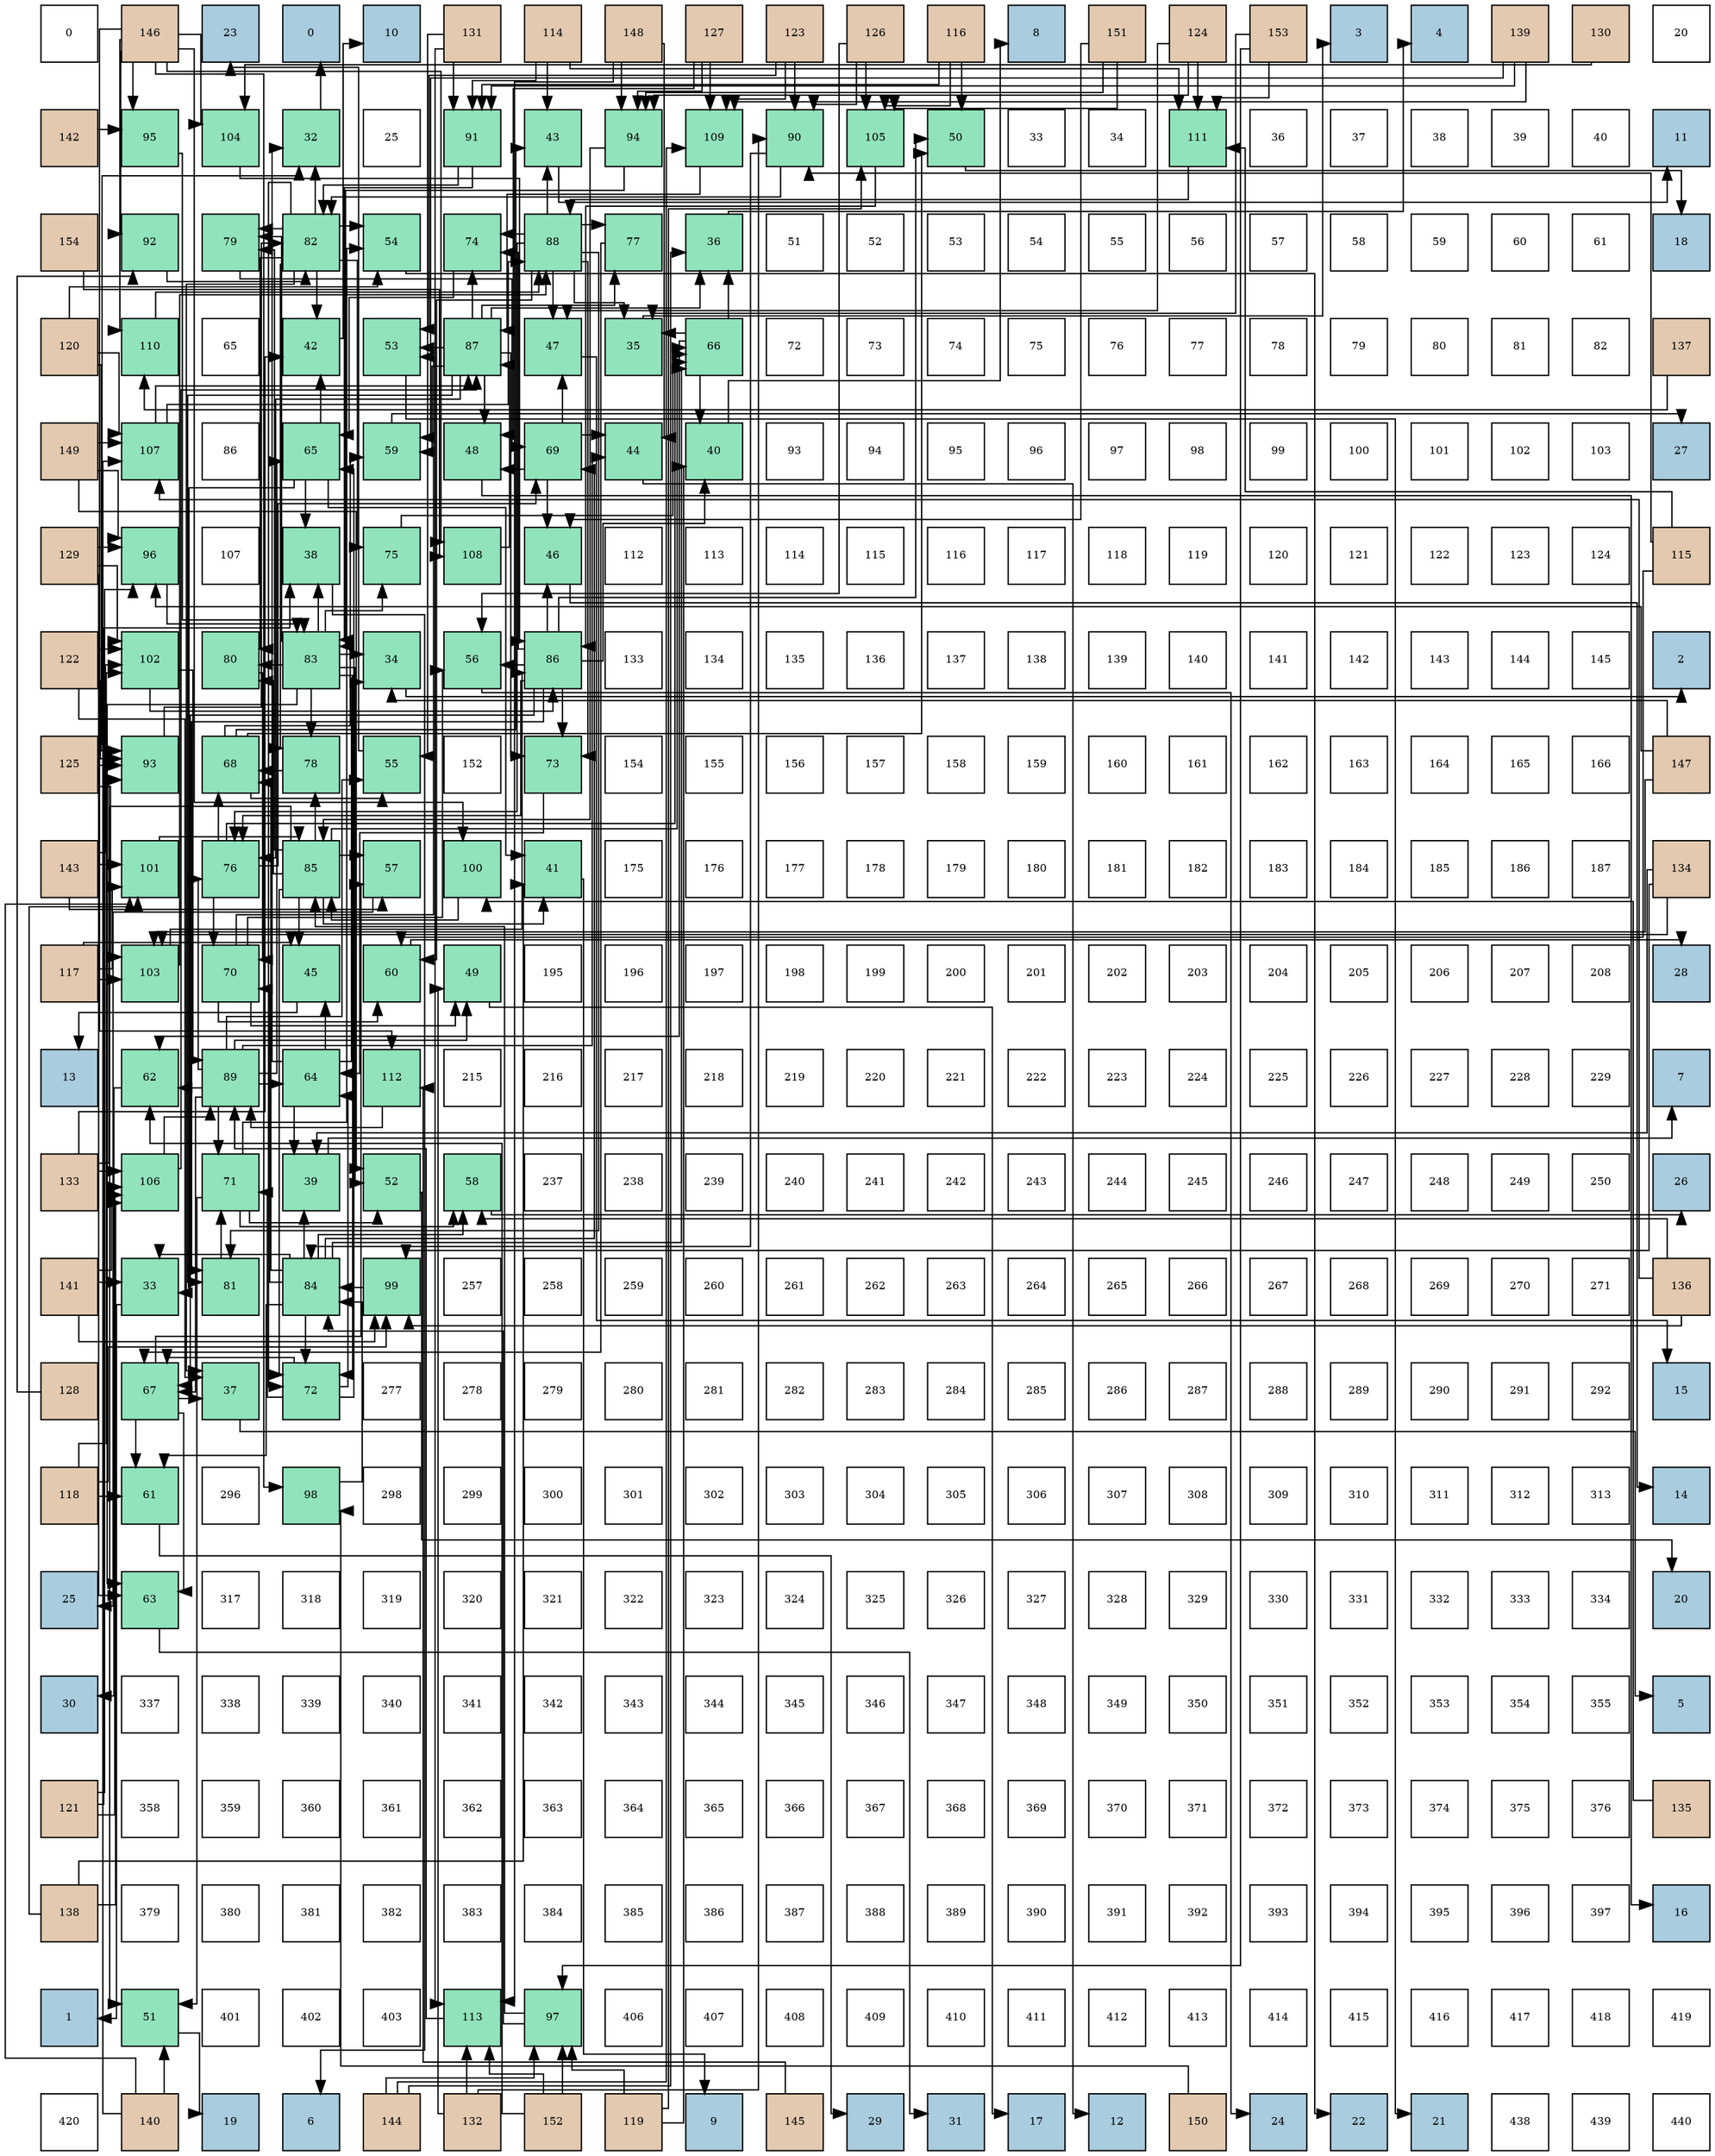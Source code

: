 digraph layout{
 rankdir=TB;
 splines=ortho;
 node [style=filled shape=square fixedsize=true width=0.6];
0[label="0", fontsize=8, fillcolor="#ffffff"];
1[label="146", fontsize=8, fillcolor="#e3c9af"];
2[label="23", fontsize=8, fillcolor="#a9ccde"];
3[label="0", fontsize=8, fillcolor="#a9ccde"];
4[label="10", fontsize=8, fillcolor="#a9ccde"];
5[label="131", fontsize=8, fillcolor="#e3c9af"];
6[label="114", fontsize=8, fillcolor="#e3c9af"];
7[label="148", fontsize=8, fillcolor="#e3c9af"];
8[label="127", fontsize=8, fillcolor="#e3c9af"];
9[label="123", fontsize=8, fillcolor="#e3c9af"];
10[label="126", fontsize=8, fillcolor="#e3c9af"];
11[label="116", fontsize=8, fillcolor="#e3c9af"];
12[label="8", fontsize=8, fillcolor="#a9ccde"];
13[label="151", fontsize=8, fillcolor="#e3c9af"];
14[label="124", fontsize=8, fillcolor="#e3c9af"];
15[label="153", fontsize=8, fillcolor="#e3c9af"];
16[label="3", fontsize=8, fillcolor="#a9ccde"];
17[label="4", fontsize=8, fillcolor="#a9ccde"];
18[label="139", fontsize=8, fillcolor="#e3c9af"];
19[label="130", fontsize=8, fillcolor="#e3c9af"];
20[label="20", fontsize=8, fillcolor="#ffffff"];
21[label="142", fontsize=8, fillcolor="#e3c9af"];
22[label="95", fontsize=8, fillcolor="#91e3bb"];
23[label="104", fontsize=8, fillcolor="#91e3bb"];
24[label="32", fontsize=8, fillcolor="#91e3bb"];
25[label="25", fontsize=8, fillcolor="#ffffff"];
26[label="91", fontsize=8, fillcolor="#91e3bb"];
27[label="43", fontsize=8, fillcolor="#91e3bb"];
28[label="94", fontsize=8, fillcolor="#91e3bb"];
29[label="109", fontsize=8, fillcolor="#91e3bb"];
30[label="90", fontsize=8, fillcolor="#91e3bb"];
31[label="105", fontsize=8, fillcolor="#91e3bb"];
32[label="50", fontsize=8, fillcolor="#91e3bb"];
33[label="33", fontsize=8, fillcolor="#ffffff"];
34[label="34", fontsize=8, fillcolor="#ffffff"];
35[label="111", fontsize=8, fillcolor="#91e3bb"];
36[label="36", fontsize=8, fillcolor="#ffffff"];
37[label="37", fontsize=8, fillcolor="#ffffff"];
38[label="38", fontsize=8, fillcolor="#ffffff"];
39[label="39", fontsize=8, fillcolor="#ffffff"];
40[label="40", fontsize=8, fillcolor="#ffffff"];
41[label="11", fontsize=8, fillcolor="#a9ccde"];
42[label="154", fontsize=8, fillcolor="#e3c9af"];
43[label="92", fontsize=8, fillcolor="#91e3bb"];
44[label="79", fontsize=8, fillcolor="#91e3bb"];
45[label="82", fontsize=8, fillcolor="#91e3bb"];
46[label="54", fontsize=8, fillcolor="#91e3bb"];
47[label="74", fontsize=8, fillcolor="#91e3bb"];
48[label="88", fontsize=8, fillcolor="#91e3bb"];
49[label="77", fontsize=8, fillcolor="#91e3bb"];
50[label="36", fontsize=8, fillcolor="#91e3bb"];
51[label="51", fontsize=8, fillcolor="#ffffff"];
52[label="52", fontsize=8, fillcolor="#ffffff"];
53[label="53", fontsize=8, fillcolor="#ffffff"];
54[label="54", fontsize=8, fillcolor="#ffffff"];
55[label="55", fontsize=8, fillcolor="#ffffff"];
56[label="56", fontsize=8, fillcolor="#ffffff"];
57[label="57", fontsize=8, fillcolor="#ffffff"];
58[label="58", fontsize=8, fillcolor="#ffffff"];
59[label="59", fontsize=8, fillcolor="#ffffff"];
60[label="60", fontsize=8, fillcolor="#ffffff"];
61[label="61", fontsize=8, fillcolor="#ffffff"];
62[label="18", fontsize=8, fillcolor="#a9ccde"];
63[label="120", fontsize=8, fillcolor="#e3c9af"];
64[label="110", fontsize=8, fillcolor="#91e3bb"];
65[label="65", fontsize=8, fillcolor="#ffffff"];
66[label="42", fontsize=8, fillcolor="#91e3bb"];
67[label="53", fontsize=8, fillcolor="#91e3bb"];
68[label="87", fontsize=8, fillcolor="#91e3bb"];
69[label="47", fontsize=8, fillcolor="#91e3bb"];
70[label="35", fontsize=8, fillcolor="#91e3bb"];
71[label="66", fontsize=8, fillcolor="#91e3bb"];
72[label="72", fontsize=8, fillcolor="#ffffff"];
73[label="73", fontsize=8, fillcolor="#ffffff"];
74[label="74", fontsize=8, fillcolor="#ffffff"];
75[label="75", fontsize=8, fillcolor="#ffffff"];
76[label="76", fontsize=8, fillcolor="#ffffff"];
77[label="77", fontsize=8, fillcolor="#ffffff"];
78[label="78", fontsize=8, fillcolor="#ffffff"];
79[label="79", fontsize=8, fillcolor="#ffffff"];
80[label="80", fontsize=8, fillcolor="#ffffff"];
81[label="81", fontsize=8, fillcolor="#ffffff"];
82[label="82", fontsize=8, fillcolor="#ffffff"];
83[label="137", fontsize=8, fillcolor="#e3c9af"];
84[label="149", fontsize=8, fillcolor="#e3c9af"];
85[label="107", fontsize=8, fillcolor="#91e3bb"];
86[label="86", fontsize=8, fillcolor="#ffffff"];
87[label="65", fontsize=8, fillcolor="#91e3bb"];
88[label="59", fontsize=8, fillcolor="#91e3bb"];
89[label="48", fontsize=8, fillcolor="#91e3bb"];
90[label="69", fontsize=8, fillcolor="#91e3bb"];
91[label="44", fontsize=8, fillcolor="#91e3bb"];
92[label="40", fontsize=8, fillcolor="#91e3bb"];
93[label="93", fontsize=8, fillcolor="#ffffff"];
94[label="94", fontsize=8, fillcolor="#ffffff"];
95[label="95", fontsize=8, fillcolor="#ffffff"];
96[label="96", fontsize=8, fillcolor="#ffffff"];
97[label="97", fontsize=8, fillcolor="#ffffff"];
98[label="98", fontsize=8, fillcolor="#ffffff"];
99[label="99", fontsize=8, fillcolor="#ffffff"];
100[label="100", fontsize=8, fillcolor="#ffffff"];
101[label="101", fontsize=8, fillcolor="#ffffff"];
102[label="102", fontsize=8, fillcolor="#ffffff"];
103[label="103", fontsize=8, fillcolor="#ffffff"];
104[label="27", fontsize=8, fillcolor="#a9ccde"];
105[label="129", fontsize=8, fillcolor="#e3c9af"];
106[label="96", fontsize=8, fillcolor="#91e3bb"];
107[label="107", fontsize=8, fillcolor="#ffffff"];
108[label="38", fontsize=8, fillcolor="#91e3bb"];
109[label="75", fontsize=8, fillcolor="#91e3bb"];
110[label="108", fontsize=8, fillcolor="#91e3bb"];
111[label="46", fontsize=8, fillcolor="#91e3bb"];
112[label="112", fontsize=8, fillcolor="#ffffff"];
113[label="113", fontsize=8, fillcolor="#ffffff"];
114[label="114", fontsize=8, fillcolor="#ffffff"];
115[label="115", fontsize=8, fillcolor="#ffffff"];
116[label="116", fontsize=8, fillcolor="#ffffff"];
117[label="117", fontsize=8, fillcolor="#ffffff"];
118[label="118", fontsize=8, fillcolor="#ffffff"];
119[label="119", fontsize=8, fillcolor="#ffffff"];
120[label="120", fontsize=8, fillcolor="#ffffff"];
121[label="121", fontsize=8, fillcolor="#ffffff"];
122[label="122", fontsize=8, fillcolor="#ffffff"];
123[label="123", fontsize=8, fillcolor="#ffffff"];
124[label="124", fontsize=8, fillcolor="#ffffff"];
125[label="115", fontsize=8, fillcolor="#e3c9af"];
126[label="122", fontsize=8, fillcolor="#e3c9af"];
127[label="102", fontsize=8, fillcolor="#91e3bb"];
128[label="80", fontsize=8, fillcolor="#91e3bb"];
129[label="83", fontsize=8, fillcolor="#91e3bb"];
130[label="34", fontsize=8, fillcolor="#91e3bb"];
131[label="56", fontsize=8, fillcolor="#91e3bb"];
132[label="86", fontsize=8, fillcolor="#91e3bb"];
133[label="133", fontsize=8, fillcolor="#ffffff"];
134[label="134", fontsize=8, fillcolor="#ffffff"];
135[label="135", fontsize=8, fillcolor="#ffffff"];
136[label="136", fontsize=8, fillcolor="#ffffff"];
137[label="137", fontsize=8, fillcolor="#ffffff"];
138[label="138", fontsize=8, fillcolor="#ffffff"];
139[label="139", fontsize=8, fillcolor="#ffffff"];
140[label="140", fontsize=8, fillcolor="#ffffff"];
141[label="141", fontsize=8, fillcolor="#ffffff"];
142[label="142", fontsize=8, fillcolor="#ffffff"];
143[label="143", fontsize=8, fillcolor="#ffffff"];
144[label="144", fontsize=8, fillcolor="#ffffff"];
145[label="145", fontsize=8, fillcolor="#ffffff"];
146[label="2", fontsize=8, fillcolor="#a9ccde"];
147[label="125", fontsize=8, fillcolor="#e3c9af"];
148[label="93", fontsize=8, fillcolor="#91e3bb"];
149[label="68", fontsize=8, fillcolor="#91e3bb"];
150[label="78", fontsize=8, fillcolor="#91e3bb"];
151[label="55", fontsize=8, fillcolor="#91e3bb"];
152[label="152", fontsize=8, fillcolor="#ffffff"];
153[label="73", fontsize=8, fillcolor="#91e3bb"];
154[label="154", fontsize=8, fillcolor="#ffffff"];
155[label="155", fontsize=8, fillcolor="#ffffff"];
156[label="156", fontsize=8, fillcolor="#ffffff"];
157[label="157", fontsize=8, fillcolor="#ffffff"];
158[label="158", fontsize=8, fillcolor="#ffffff"];
159[label="159", fontsize=8, fillcolor="#ffffff"];
160[label="160", fontsize=8, fillcolor="#ffffff"];
161[label="161", fontsize=8, fillcolor="#ffffff"];
162[label="162", fontsize=8, fillcolor="#ffffff"];
163[label="163", fontsize=8, fillcolor="#ffffff"];
164[label="164", fontsize=8, fillcolor="#ffffff"];
165[label="165", fontsize=8, fillcolor="#ffffff"];
166[label="166", fontsize=8, fillcolor="#ffffff"];
167[label="147", fontsize=8, fillcolor="#e3c9af"];
168[label="143", fontsize=8, fillcolor="#e3c9af"];
169[label="101", fontsize=8, fillcolor="#91e3bb"];
170[label="76", fontsize=8, fillcolor="#91e3bb"];
171[label="85", fontsize=8, fillcolor="#91e3bb"];
172[label="57", fontsize=8, fillcolor="#91e3bb"];
173[label="100", fontsize=8, fillcolor="#91e3bb"];
174[label="41", fontsize=8, fillcolor="#91e3bb"];
175[label="175", fontsize=8, fillcolor="#ffffff"];
176[label="176", fontsize=8, fillcolor="#ffffff"];
177[label="177", fontsize=8, fillcolor="#ffffff"];
178[label="178", fontsize=8, fillcolor="#ffffff"];
179[label="179", fontsize=8, fillcolor="#ffffff"];
180[label="180", fontsize=8, fillcolor="#ffffff"];
181[label="181", fontsize=8, fillcolor="#ffffff"];
182[label="182", fontsize=8, fillcolor="#ffffff"];
183[label="183", fontsize=8, fillcolor="#ffffff"];
184[label="184", fontsize=8, fillcolor="#ffffff"];
185[label="185", fontsize=8, fillcolor="#ffffff"];
186[label="186", fontsize=8, fillcolor="#ffffff"];
187[label="187", fontsize=8, fillcolor="#ffffff"];
188[label="134", fontsize=8, fillcolor="#e3c9af"];
189[label="117", fontsize=8, fillcolor="#e3c9af"];
190[label="103", fontsize=8, fillcolor="#91e3bb"];
191[label="70", fontsize=8, fillcolor="#91e3bb"];
192[label="45", fontsize=8, fillcolor="#91e3bb"];
193[label="60", fontsize=8, fillcolor="#91e3bb"];
194[label="49", fontsize=8, fillcolor="#91e3bb"];
195[label="195", fontsize=8, fillcolor="#ffffff"];
196[label="196", fontsize=8, fillcolor="#ffffff"];
197[label="197", fontsize=8, fillcolor="#ffffff"];
198[label="198", fontsize=8, fillcolor="#ffffff"];
199[label="199", fontsize=8, fillcolor="#ffffff"];
200[label="200", fontsize=8, fillcolor="#ffffff"];
201[label="201", fontsize=8, fillcolor="#ffffff"];
202[label="202", fontsize=8, fillcolor="#ffffff"];
203[label="203", fontsize=8, fillcolor="#ffffff"];
204[label="204", fontsize=8, fillcolor="#ffffff"];
205[label="205", fontsize=8, fillcolor="#ffffff"];
206[label="206", fontsize=8, fillcolor="#ffffff"];
207[label="207", fontsize=8, fillcolor="#ffffff"];
208[label="208", fontsize=8, fillcolor="#ffffff"];
209[label="28", fontsize=8, fillcolor="#a9ccde"];
210[label="13", fontsize=8, fillcolor="#a9ccde"];
211[label="62", fontsize=8, fillcolor="#91e3bb"];
212[label="89", fontsize=8, fillcolor="#91e3bb"];
213[label="64", fontsize=8, fillcolor="#91e3bb"];
214[label="112", fontsize=8, fillcolor="#91e3bb"];
215[label="215", fontsize=8, fillcolor="#ffffff"];
216[label="216", fontsize=8, fillcolor="#ffffff"];
217[label="217", fontsize=8, fillcolor="#ffffff"];
218[label="218", fontsize=8, fillcolor="#ffffff"];
219[label="219", fontsize=8, fillcolor="#ffffff"];
220[label="220", fontsize=8, fillcolor="#ffffff"];
221[label="221", fontsize=8, fillcolor="#ffffff"];
222[label="222", fontsize=8, fillcolor="#ffffff"];
223[label="223", fontsize=8, fillcolor="#ffffff"];
224[label="224", fontsize=8, fillcolor="#ffffff"];
225[label="225", fontsize=8, fillcolor="#ffffff"];
226[label="226", fontsize=8, fillcolor="#ffffff"];
227[label="227", fontsize=8, fillcolor="#ffffff"];
228[label="228", fontsize=8, fillcolor="#ffffff"];
229[label="229", fontsize=8, fillcolor="#ffffff"];
230[label="7", fontsize=8, fillcolor="#a9ccde"];
231[label="133", fontsize=8, fillcolor="#e3c9af"];
232[label="106", fontsize=8, fillcolor="#91e3bb"];
233[label="71", fontsize=8, fillcolor="#91e3bb"];
234[label="39", fontsize=8, fillcolor="#91e3bb"];
235[label="52", fontsize=8, fillcolor="#91e3bb"];
236[label="58", fontsize=8, fillcolor="#91e3bb"];
237[label="237", fontsize=8, fillcolor="#ffffff"];
238[label="238", fontsize=8, fillcolor="#ffffff"];
239[label="239", fontsize=8, fillcolor="#ffffff"];
240[label="240", fontsize=8, fillcolor="#ffffff"];
241[label="241", fontsize=8, fillcolor="#ffffff"];
242[label="242", fontsize=8, fillcolor="#ffffff"];
243[label="243", fontsize=8, fillcolor="#ffffff"];
244[label="244", fontsize=8, fillcolor="#ffffff"];
245[label="245", fontsize=8, fillcolor="#ffffff"];
246[label="246", fontsize=8, fillcolor="#ffffff"];
247[label="247", fontsize=8, fillcolor="#ffffff"];
248[label="248", fontsize=8, fillcolor="#ffffff"];
249[label="249", fontsize=8, fillcolor="#ffffff"];
250[label="250", fontsize=8, fillcolor="#ffffff"];
251[label="26", fontsize=8, fillcolor="#a9ccde"];
252[label="141", fontsize=8, fillcolor="#e3c9af"];
253[label="33", fontsize=8, fillcolor="#91e3bb"];
254[label="81", fontsize=8, fillcolor="#91e3bb"];
255[label="84", fontsize=8, fillcolor="#91e3bb"];
256[label="99", fontsize=8, fillcolor="#91e3bb"];
257[label="257", fontsize=8, fillcolor="#ffffff"];
258[label="258", fontsize=8, fillcolor="#ffffff"];
259[label="259", fontsize=8, fillcolor="#ffffff"];
260[label="260", fontsize=8, fillcolor="#ffffff"];
261[label="261", fontsize=8, fillcolor="#ffffff"];
262[label="262", fontsize=8, fillcolor="#ffffff"];
263[label="263", fontsize=8, fillcolor="#ffffff"];
264[label="264", fontsize=8, fillcolor="#ffffff"];
265[label="265", fontsize=8, fillcolor="#ffffff"];
266[label="266", fontsize=8, fillcolor="#ffffff"];
267[label="267", fontsize=8, fillcolor="#ffffff"];
268[label="268", fontsize=8, fillcolor="#ffffff"];
269[label="269", fontsize=8, fillcolor="#ffffff"];
270[label="270", fontsize=8, fillcolor="#ffffff"];
271[label="271", fontsize=8, fillcolor="#ffffff"];
272[label="136", fontsize=8, fillcolor="#e3c9af"];
273[label="128", fontsize=8, fillcolor="#e3c9af"];
274[label="67", fontsize=8, fillcolor="#91e3bb"];
275[label="37", fontsize=8, fillcolor="#91e3bb"];
276[label="72", fontsize=8, fillcolor="#91e3bb"];
277[label="277", fontsize=8, fillcolor="#ffffff"];
278[label="278", fontsize=8, fillcolor="#ffffff"];
279[label="279", fontsize=8, fillcolor="#ffffff"];
280[label="280", fontsize=8, fillcolor="#ffffff"];
281[label="281", fontsize=8, fillcolor="#ffffff"];
282[label="282", fontsize=8, fillcolor="#ffffff"];
283[label="283", fontsize=8, fillcolor="#ffffff"];
284[label="284", fontsize=8, fillcolor="#ffffff"];
285[label="285", fontsize=8, fillcolor="#ffffff"];
286[label="286", fontsize=8, fillcolor="#ffffff"];
287[label="287", fontsize=8, fillcolor="#ffffff"];
288[label="288", fontsize=8, fillcolor="#ffffff"];
289[label="289", fontsize=8, fillcolor="#ffffff"];
290[label="290", fontsize=8, fillcolor="#ffffff"];
291[label="291", fontsize=8, fillcolor="#ffffff"];
292[label="292", fontsize=8, fillcolor="#ffffff"];
293[label="15", fontsize=8, fillcolor="#a9ccde"];
294[label="118", fontsize=8, fillcolor="#e3c9af"];
295[label="61", fontsize=8, fillcolor="#91e3bb"];
296[label="296", fontsize=8, fillcolor="#ffffff"];
297[label="98", fontsize=8, fillcolor="#91e3bb"];
298[label="298", fontsize=8, fillcolor="#ffffff"];
299[label="299", fontsize=8, fillcolor="#ffffff"];
300[label="300", fontsize=8, fillcolor="#ffffff"];
301[label="301", fontsize=8, fillcolor="#ffffff"];
302[label="302", fontsize=8, fillcolor="#ffffff"];
303[label="303", fontsize=8, fillcolor="#ffffff"];
304[label="304", fontsize=8, fillcolor="#ffffff"];
305[label="305", fontsize=8, fillcolor="#ffffff"];
306[label="306", fontsize=8, fillcolor="#ffffff"];
307[label="307", fontsize=8, fillcolor="#ffffff"];
308[label="308", fontsize=8, fillcolor="#ffffff"];
309[label="309", fontsize=8, fillcolor="#ffffff"];
310[label="310", fontsize=8, fillcolor="#ffffff"];
311[label="311", fontsize=8, fillcolor="#ffffff"];
312[label="312", fontsize=8, fillcolor="#ffffff"];
313[label="313", fontsize=8, fillcolor="#ffffff"];
314[label="14", fontsize=8, fillcolor="#a9ccde"];
315[label="25", fontsize=8, fillcolor="#a9ccde"];
316[label="63", fontsize=8, fillcolor="#91e3bb"];
317[label="317", fontsize=8, fillcolor="#ffffff"];
318[label="318", fontsize=8, fillcolor="#ffffff"];
319[label="319", fontsize=8, fillcolor="#ffffff"];
320[label="320", fontsize=8, fillcolor="#ffffff"];
321[label="321", fontsize=8, fillcolor="#ffffff"];
322[label="322", fontsize=8, fillcolor="#ffffff"];
323[label="323", fontsize=8, fillcolor="#ffffff"];
324[label="324", fontsize=8, fillcolor="#ffffff"];
325[label="325", fontsize=8, fillcolor="#ffffff"];
326[label="326", fontsize=8, fillcolor="#ffffff"];
327[label="327", fontsize=8, fillcolor="#ffffff"];
328[label="328", fontsize=8, fillcolor="#ffffff"];
329[label="329", fontsize=8, fillcolor="#ffffff"];
330[label="330", fontsize=8, fillcolor="#ffffff"];
331[label="331", fontsize=8, fillcolor="#ffffff"];
332[label="332", fontsize=8, fillcolor="#ffffff"];
333[label="333", fontsize=8, fillcolor="#ffffff"];
334[label="334", fontsize=8, fillcolor="#ffffff"];
335[label="20", fontsize=8, fillcolor="#a9ccde"];
336[label="30", fontsize=8, fillcolor="#a9ccde"];
337[label="337", fontsize=8, fillcolor="#ffffff"];
338[label="338", fontsize=8, fillcolor="#ffffff"];
339[label="339", fontsize=8, fillcolor="#ffffff"];
340[label="340", fontsize=8, fillcolor="#ffffff"];
341[label="341", fontsize=8, fillcolor="#ffffff"];
342[label="342", fontsize=8, fillcolor="#ffffff"];
343[label="343", fontsize=8, fillcolor="#ffffff"];
344[label="344", fontsize=8, fillcolor="#ffffff"];
345[label="345", fontsize=8, fillcolor="#ffffff"];
346[label="346", fontsize=8, fillcolor="#ffffff"];
347[label="347", fontsize=8, fillcolor="#ffffff"];
348[label="348", fontsize=8, fillcolor="#ffffff"];
349[label="349", fontsize=8, fillcolor="#ffffff"];
350[label="350", fontsize=8, fillcolor="#ffffff"];
351[label="351", fontsize=8, fillcolor="#ffffff"];
352[label="352", fontsize=8, fillcolor="#ffffff"];
353[label="353", fontsize=8, fillcolor="#ffffff"];
354[label="354", fontsize=8, fillcolor="#ffffff"];
355[label="355", fontsize=8, fillcolor="#ffffff"];
356[label="5", fontsize=8, fillcolor="#a9ccde"];
357[label="121", fontsize=8, fillcolor="#e3c9af"];
358[label="358", fontsize=8, fillcolor="#ffffff"];
359[label="359", fontsize=8, fillcolor="#ffffff"];
360[label="360", fontsize=8, fillcolor="#ffffff"];
361[label="361", fontsize=8, fillcolor="#ffffff"];
362[label="362", fontsize=8, fillcolor="#ffffff"];
363[label="363", fontsize=8, fillcolor="#ffffff"];
364[label="364", fontsize=8, fillcolor="#ffffff"];
365[label="365", fontsize=8, fillcolor="#ffffff"];
366[label="366", fontsize=8, fillcolor="#ffffff"];
367[label="367", fontsize=8, fillcolor="#ffffff"];
368[label="368", fontsize=8, fillcolor="#ffffff"];
369[label="369", fontsize=8, fillcolor="#ffffff"];
370[label="370", fontsize=8, fillcolor="#ffffff"];
371[label="371", fontsize=8, fillcolor="#ffffff"];
372[label="372", fontsize=8, fillcolor="#ffffff"];
373[label="373", fontsize=8, fillcolor="#ffffff"];
374[label="374", fontsize=8, fillcolor="#ffffff"];
375[label="375", fontsize=8, fillcolor="#ffffff"];
376[label="376", fontsize=8, fillcolor="#ffffff"];
377[label="135", fontsize=8, fillcolor="#e3c9af"];
378[label="138", fontsize=8, fillcolor="#e3c9af"];
379[label="379", fontsize=8, fillcolor="#ffffff"];
380[label="380", fontsize=8, fillcolor="#ffffff"];
381[label="381", fontsize=8, fillcolor="#ffffff"];
382[label="382", fontsize=8, fillcolor="#ffffff"];
383[label="383", fontsize=8, fillcolor="#ffffff"];
384[label="384", fontsize=8, fillcolor="#ffffff"];
385[label="385", fontsize=8, fillcolor="#ffffff"];
386[label="386", fontsize=8, fillcolor="#ffffff"];
387[label="387", fontsize=8, fillcolor="#ffffff"];
388[label="388", fontsize=8, fillcolor="#ffffff"];
389[label="389", fontsize=8, fillcolor="#ffffff"];
390[label="390", fontsize=8, fillcolor="#ffffff"];
391[label="391", fontsize=8, fillcolor="#ffffff"];
392[label="392", fontsize=8, fillcolor="#ffffff"];
393[label="393", fontsize=8, fillcolor="#ffffff"];
394[label="394", fontsize=8, fillcolor="#ffffff"];
395[label="395", fontsize=8, fillcolor="#ffffff"];
396[label="396", fontsize=8, fillcolor="#ffffff"];
397[label="397", fontsize=8, fillcolor="#ffffff"];
398[label="16", fontsize=8, fillcolor="#a9ccde"];
399[label="1", fontsize=8, fillcolor="#a9ccde"];
400[label="51", fontsize=8, fillcolor="#91e3bb"];
401[label="401", fontsize=8, fillcolor="#ffffff"];
402[label="402", fontsize=8, fillcolor="#ffffff"];
403[label="403", fontsize=8, fillcolor="#ffffff"];
404[label="113", fontsize=8, fillcolor="#91e3bb"];
405[label="97", fontsize=8, fillcolor="#91e3bb"];
406[label="406", fontsize=8, fillcolor="#ffffff"];
407[label="407", fontsize=8, fillcolor="#ffffff"];
408[label="408", fontsize=8, fillcolor="#ffffff"];
409[label="409", fontsize=8, fillcolor="#ffffff"];
410[label="410", fontsize=8, fillcolor="#ffffff"];
411[label="411", fontsize=8, fillcolor="#ffffff"];
412[label="412", fontsize=8, fillcolor="#ffffff"];
413[label="413", fontsize=8, fillcolor="#ffffff"];
414[label="414", fontsize=8, fillcolor="#ffffff"];
415[label="415", fontsize=8, fillcolor="#ffffff"];
416[label="416", fontsize=8, fillcolor="#ffffff"];
417[label="417", fontsize=8, fillcolor="#ffffff"];
418[label="418", fontsize=8, fillcolor="#ffffff"];
419[label="419", fontsize=8, fillcolor="#ffffff"];
420[label="420", fontsize=8, fillcolor="#ffffff"];
421[label="140", fontsize=8, fillcolor="#e3c9af"];
422[label="19", fontsize=8, fillcolor="#a9ccde"];
423[label="6", fontsize=8, fillcolor="#a9ccde"];
424[label="144", fontsize=8, fillcolor="#e3c9af"];
425[label="132", fontsize=8, fillcolor="#e3c9af"];
426[label="152", fontsize=8, fillcolor="#e3c9af"];
427[label="119", fontsize=8, fillcolor="#e3c9af"];
428[label="9", fontsize=8, fillcolor="#a9ccde"];
429[label="145", fontsize=8, fillcolor="#e3c9af"];
430[label="29", fontsize=8, fillcolor="#a9ccde"];
431[label="31", fontsize=8, fillcolor="#a9ccde"];
432[label="17", fontsize=8, fillcolor="#a9ccde"];
433[label="12", fontsize=8, fillcolor="#a9ccde"];
434[label="150", fontsize=8, fillcolor="#e3c9af"];
435[label="24", fontsize=8, fillcolor="#a9ccde"];
436[label="22", fontsize=8, fillcolor="#a9ccde"];
437[label="21", fontsize=8, fillcolor="#a9ccde"];
438[label="438", fontsize=8, fillcolor="#ffffff"];
439[label="439", fontsize=8, fillcolor="#ffffff"];
440[label="440", fontsize=8, fillcolor="#ffffff"];
edge [constraint=false, style=vis];24 -> 3;
253 -> 399;
130 -> 146;
70 -> 16;
50 -> 17;
275 -> 356;
108 -> 423;
234 -> 230;
92 -> 12;
174 -> 428;
66 -> 4;
27 -> 41;
91 -> 433;
192 -> 210;
111 -> 314;
69 -> 293;
89 -> 398;
194 -> 432;
32 -> 62;
400 -> 422;
235 -> 335;
67 -> 437;
46 -> 436;
151 -> 2;
131 -> 435;
172 -> 315;
236 -> 251;
88 -> 104;
193 -> 209;
295 -> 430;
211 -> 336;
316 -> 431;
213 -> 24;
213 -> 130;
213 -> 234;
213 -> 192;
87 -> 253;
87 -> 108;
87 -> 174;
87 -> 66;
71 -> 70;
71 -> 50;
71 -> 92;
71 -> 211;
274 -> 275;
274 -> 172;
274 -> 295;
274 -> 316;
149 -> 27;
149 -> 32;
149 -> 151;
149 -> 88;
90 -> 91;
90 -> 111;
90 -> 69;
90 -> 89;
191 -> 194;
191 -> 67;
191 -> 131;
191 -> 193;
233 -> 400;
233 -> 235;
233 -> 46;
233 -> 236;
276 -> 213;
276 -> 87;
276 -> 274;
276 -> 233;
153 -> 213;
47 -> 87;
109 -> 71;
170 -> 71;
170 -> 149;
170 -> 90;
170 -> 191;
49 -> 274;
150 -> 149;
44 -> 90;
128 -> 191;
254 -> 233;
45 -> 24;
45 -> 275;
45 -> 66;
45 -> 46;
45 -> 276;
45 -> 109;
45 -> 150;
45 -> 44;
45 -> 128;
129 -> 130;
129 -> 108;
129 -> 235;
129 -> 316;
129 -> 276;
129 -> 109;
129 -> 150;
129 -> 44;
129 -> 128;
255 -> 253;
255 -> 234;
255 -> 236;
255 -> 295;
255 -> 71;
255 -> 149;
255 -> 90;
255 -> 191;
255 -> 276;
171 -> 174;
171 -> 192;
171 -> 400;
171 -> 172;
171 -> 71;
171 -> 276;
171 -> 150;
171 -> 44;
171 -> 128;
132 -> 92;
132 -> 111;
132 -> 32;
132 -> 131;
132 -> 274;
132 -> 153;
132 -> 47;
132 -> 170;
132 -> 254;
68 -> 50;
68 -> 89;
68 -> 67;
68 -> 88;
68 -> 153;
68 -> 47;
68 -> 170;
68 -> 49;
68 -> 254;
48 -> 70;
48 -> 27;
48 -> 69;
48 -> 193;
48 -> 153;
48 -> 47;
48 -> 170;
48 -> 49;
48 -> 254;
212 -> 91;
212 -> 194;
212 -> 151;
212 -> 211;
212 -> 213;
212 -> 87;
212 -> 274;
212 -> 233;
212 -> 170;
30 -> 45;
30 -> 255;
26 -> 45;
26 -> 129;
43 -> 45;
148 -> 45;
28 -> 129;
28 -> 171;
22 -> 129;
106 -> 129;
405 -> 255;
405 -> 171;
297 -> 255;
256 -> 255;
173 -> 171;
169 -> 171;
127 -> 132;
127 -> 212;
190 -> 132;
190 -> 48;
23 -> 132;
31 -> 132;
232 -> 68;
232 -> 212;
85 -> 68;
85 -> 48;
110 -> 68;
29 -> 68;
64 -> 48;
35 -> 48;
214 -> 212;
404 -> 212;
6 -> 27;
6 -> 26;
6 -> 35;
125 -> 193;
125 -> 30;
125 -> 35;
11 -> 32;
11 -> 26;
11 -> 31;
189 -> 192;
189 -> 169;
189 -> 190;
294 -> 295;
294 -> 256;
294 -> 127;
427 -> 92;
427 -> 405;
427 -> 31;
63 -> 46;
63 -> 148;
63 -> 85;
357 -> 108;
357 -> 106;
357 -> 232;
126 -> 275;
126 -> 148;
126 -> 127;
9 -> 67;
9 -> 30;
9 -> 29;
14 -> 69;
14 -> 28;
14 -> 35;
147 -> 24;
147 -> 148;
147 -> 190;
10 -> 131;
10 -> 30;
10 -> 31;
8 -> 89;
8 -> 28;
8 -> 29;
273 -> 43;
105 -> 316;
105 -> 106;
105 -> 127;
19 -> 23;
5 -> 151;
5 -> 26;
5 -> 404;
425 -> 194;
425 -> 30;
425 -> 404;
231 -> 66;
231 -> 148;
231 -> 232;
188 -> 234;
188 -> 256;
188 -> 190;
377 -> 173;
272 -> 236;
272 -> 256;
272 -> 85;
83 -> 64;
378 -> 174;
378 -> 169;
378 -> 232;
18 -> 88;
18 -> 26;
18 -> 29;
421 -> 400;
421 -> 169;
421 -> 85;
252 -> 253;
252 -> 256;
252 -> 232;
21 -> 22;
168 -> 172;
168 -> 169;
168 -> 127;
424 -> 50;
424 -> 405;
424 -> 29;
429 -> 214;
1 -> 43;
1 -> 22;
1 -> 297;
1 -> 173;
1 -> 23;
1 -> 110;
1 -> 64;
1 -> 214;
167 -> 130;
167 -> 106;
167 -> 190;
7 -> 91;
7 -> 28;
7 -> 404;
84 -> 235;
84 -> 106;
84 -> 85;
434 -> 297;
13 -> 111;
13 -> 28;
13 -> 31;
426 -> 211;
426 -> 405;
426 -> 404;
15 -> 70;
15 -> 405;
15 -> 35;
42 -> 110;
edge [constraint=true, style=invis];
0 -> 21 -> 42 -> 63 -> 84 -> 105 -> 126 -> 147 -> 168 -> 189 -> 210 -> 231 -> 252 -> 273 -> 294 -> 315 -> 336 -> 357 -> 378 -> 399 -> 420;
1 -> 22 -> 43 -> 64 -> 85 -> 106 -> 127 -> 148 -> 169 -> 190 -> 211 -> 232 -> 253 -> 274 -> 295 -> 316 -> 337 -> 358 -> 379 -> 400 -> 421;
2 -> 23 -> 44 -> 65 -> 86 -> 107 -> 128 -> 149 -> 170 -> 191 -> 212 -> 233 -> 254 -> 275 -> 296 -> 317 -> 338 -> 359 -> 380 -> 401 -> 422;
3 -> 24 -> 45 -> 66 -> 87 -> 108 -> 129 -> 150 -> 171 -> 192 -> 213 -> 234 -> 255 -> 276 -> 297 -> 318 -> 339 -> 360 -> 381 -> 402 -> 423;
4 -> 25 -> 46 -> 67 -> 88 -> 109 -> 130 -> 151 -> 172 -> 193 -> 214 -> 235 -> 256 -> 277 -> 298 -> 319 -> 340 -> 361 -> 382 -> 403 -> 424;
5 -> 26 -> 47 -> 68 -> 89 -> 110 -> 131 -> 152 -> 173 -> 194 -> 215 -> 236 -> 257 -> 278 -> 299 -> 320 -> 341 -> 362 -> 383 -> 404 -> 425;
6 -> 27 -> 48 -> 69 -> 90 -> 111 -> 132 -> 153 -> 174 -> 195 -> 216 -> 237 -> 258 -> 279 -> 300 -> 321 -> 342 -> 363 -> 384 -> 405 -> 426;
7 -> 28 -> 49 -> 70 -> 91 -> 112 -> 133 -> 154 -> 175 -> 196 -> 217 -> 238 -> 259 -> 280 -> 301 -> 322 -> 343 -> 364 -> 385 -> 406 -> 427;
8 -> 29 -> 50 -> 71 -> 92 -> 113 -> 134 -> 155 -> 176 -> 197 -> 218 -> 239 -> 260 -> 281 -> 302 -> 323 -> 344 -> 365 -> 386 -> 407 -> 428;
9 -> 30 -> 51 -> 72 -> 93 -> 114 -> 135 -> 156 -> 177 -> 198 -> 219 -> 240 -> 261 -> 282 -> 303 -> 324 -> 345 -> 366 -> 387 -> 408 -> 429;
10 -> 31 -> 52 -> 73 -> 94 -> 115 -> 136 -> 157 -> 178 -> 199 -> 220 -> 241 -> 262 -> 283 -> 304 -> 325 -> 346 -> 367 -> 388 -> 409 -> 430;
11 -> 32 -> 53 -> 74 -> 95 -> 116 -> 137 -> 158 -> 179 -> 200 -> 221 -> 242 -> 263 -> 284 -> 305 -> 326 -> 347 -> 368 -> 389 -> 410 -> 431;
12 -> 33 -> 54 -> 75 -> 96 -> 117 -> 138 -> 159 -> 180 -> 201 -> 222 -> 243 -> 264 -> 285 -> 306 -> 327 -> 348 -> 369 -> 390 -> 411 -> 432;
13 -> 34 -> 55 -> 76 -> 97 -> 118 -> 139 -> 160 -> 181 -> 202 -> 223 -> 244 -> 265 -> 286 -> 307 -> 328 -> 349 -> 370 -> 391 -> 412 -> 433;
14 -> 35 -> 56 -> 77 -> 98 -> 119 -> 140 -> 161 -> 182 -> 203 -> 224 -> 245 -> 266 -> 287 -> 308 -> 329 -> 350 -> 371 -> 392 -> 413 -> 434;
15 -> 36 -> 57 -> 78 -> 99 -> 120 -> 141 -> 162 -> 183 -> 204 -> 225 -> 246 -> 267 -> 288 -> 309 -> 330 -> 351 -> 372 -> 393 -> 414 -> 435;
16 -> 37 -> 58 -> 79 -> 100 -> 121 -> 142 -> 163 -> 184 -> 205 -> 226 -> 247 -> 268 -> 289 -> 310 -> 331 -> 352 -> 373 -> 394 -> 415 -> 436;
17 -> 38 -> 59 -> 80 -> 101 -> 122 -> 143 -> 164 -> 185 -> 206 -> 227 -> 248 -> 269 -> 290 -> 311 -> 332 -> 353 -> 374 -> 395 -> 416 -> 437;
18 -> 39 -> 60 -> 81 -> 102 -> 123 -> 144 -> 165 -> 186 -> 207 -> 228 -> 249 -> 270 -> 291 -> 312 -> 333 -> 354 -> 375 -> 396 -> 417 -> 438;
19 -> 40 -> 61 -> 82 -> 103 -> 124 -> 145 -> 166 -> 187 -> 208 -> 229 -> 250 -> 271 -> 292 -> 313 -> 334 -> 355 -> 376 -> 397 -> 418 -> 439;
20 -> 41 -> 62 -> 83 -> 104 -> 125 -> 146 -> 167 -> 188 -> 209 -> 230 -> 251 -> 272 -> 293 -> 314 -> 335 -> 356 -> 377 -> 398 -> 419 -> 440;
rank = same {0 -> 1 -> 2 -> 3 -> 4 -> 5 -> 6 -> 7 -> 8 -> 9 -> 10 -> 11 -> 12 -> 13 -> 14 -> 15 -> 16 -> 17 -> 18 -> 19 -> 20};
rank = same {21 -> 22 -> 23 -> 24 -> 25 -> 26 -> 27 -> 28 -> 29 -> 30 -> 31 -> 32 -> 33 -> 34 -> 35 -> 36 -> 37 -> 38 -> 39 -> 40 -> 41};
rank = same {42 -> 43 -> 44 -> 45 -> 46 -> 47 -> 48 -> 49 -> 50 -> 51 -> 52 -> 53 -> 54 -> 55 -> 56 -> 57 -> 58 -> 59 -> 60 -> 61 -> 62};
rank = same {63 -> 64 -> 65 -> 66 -> 67 -> 68 -> 69 -> 70 -> 71 -> 72 -> 73 -> 74 -> 75 -> 76 -> 77 -> 78 -> 79 -> 80 -> 81 -> 82 -> 83};
rank = same {84 -> 85 -> 86 -> 87 -> 88 -> 89 -> 90 -> 91 -> 92 -> 93 -> 94 -> 95 -> 96 -> 97 -> 98 -> 99 -> 100 -> 101 -> 102 -> 103 -> 104};
rank = same {105 -> 106 -> 107 -> 108 -> 109 -> 110 -> 111 -> 112 -> 113 -> 114 -> 115 -> 116 -> 117 -> 118 -> 119 -> 120 -> 121 -> 122 -> 123 -> 124 -> 125};
rank = same {126 -> 127 -> 128 -> 129 -> 130 -> 131 -> 132 -> 133 -> 134 -> 135 -> 136 -> 137 -> 138 -> 139 -> 140 -> 141 -> 142 -> 143 -> 144 -> 145 -> 146};
rank = same {147 -> 148 -> 149 -> 150 -> 151 -> 152 -> 153 -> 154 -> 155 -> 156 -> 157 -> 158 -> 159 -> 160 -> 161 -> 162 -> 163 -> 164 -> 165 -> 166 -> 167};
rank = same {168 -> 169 -> 170 -> 171 -> 172 -> 173 -> 174 -> 175 -> 176 -> 177 -> 178 -> 179 -> 180 -> 181 -> 182 -> 183 -> 184 -> 185 -> 186 -> 187 -> 188};
rank = same {189 -> 190 -> 191 -> 192 -> 193 -> 194 -> 195 -> 196 -> 197 -> 198 -> 199 -> 200 -> 201 -> 202 -> 203 -> 204 -> 205 -> 206 -> 207 -> 208 -> 209};
rank = same {210 -> 211 -> 212 -> 213 -> 214 -> 215 -> 216 -> 217 -> 218 -> 219 -> 220 -> 221 -> 222 -> 223 -> 224 -> 225 -> 226 -> 227 -> 228 -> 229 -> 230};
rank = same {231 -> 232 -> 233 -> 234 -> 235 -> 236 -> 237 -> 238 -> 239 -> 240 -> 241 -> 242 -> 243 -> 244 -> 245 -> 246 -> 247 -> 248 -> 249 -> 250 -> 251};
rank = same {252 -> 253 -> 254 -> 255 -> 256 -> 257 -> 258 -> 259 -> 260 -> 261 -> 262 -> 263 -> 264 -> 265 -> 266 -> 267 -> 268 -> 269 -> 270 -> 271 -> 272};
rank = same {273 -> 274 -> 275 -> 276 -> 277 -> 278 -> 279 -> 280 -> 281 -> 282 -> 283 -> 284 -> 285 -> 286 -> 287 -> 288 -> 289 -> 290 -> 291 -> 292 -> 293};
rank = same {294 -> 295 -> 296 -> 297 -> 298 -> 299 -> 300 -> 301 -> 302 -> 303 -> 304 -> 305 -> 306 -> 307 -> 308 -> 309 -> 310 -> 311 -> 312 -> 313 -> 314};
rank = same {315 -> 316 -> 317 -> 318 -> 319 -> 320 -> 321 -> 322 -> 323 -> 324 -> 325 -> 326 -> 327 -> 328 -> 329 -> 330 -> 331 -> 332 -> 333 -> 334 -> 335};
rank = same {336 -> 337 -> 338 -> 339 -> 340 -> 341 -> 342 -> 343 -> 344 -> 345 -> 346 -> 347 -> 348 -> 349 -> 350 -> 351 -> 352 -> 353 -> 354 -> 355 -> 356};
rank = same {357 -> 358 -> 359 -> 360 -> 361 -> 362 -> 363 -> 364 -> 365 -> 366 -> 367 -> 368 -> 369 -> 370 -> 371 -> 372 -> 373 -> 374 -> 375 -> 376 -> 377};
rank = same {378 -> 379 -> 380 -> 381 -> 382 -> 383 -> 384 -> 385 -> 386 -> 387 -> 388 -> 389 -> 390 -> 391 -> 392 -> 393 -> 394 -> 395 -> 396 -> 397 -> 398};
rank = same {399 -> 400 -> 401 -> 402 -> 403 -> 404 -> 405 -> 406 -> 407 -> 408 -> 409 -> 410 -> 411 -> 412 -> 413 -> 414 -> 415 -> 416 -> 417 -> 418 -> 419};
rank = same {420 -> 421 -> 422 -> 423 -> 424 -> 425 -> 426 -> 427 -> 428 -> 429 -> 430 -> 431 -> 432 -> 433 -> 434 -> 435 -> 436 -> 437 -> 438 -> 439 -> 440};
}